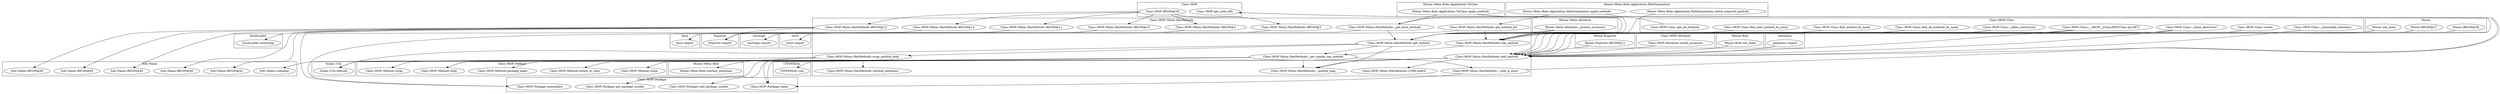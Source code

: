 digraph {
graph [overlap=false]
subgraph cluster_DynaLoader {
	label="DynaLoader";
	"DynaLoader::bootstrap";
}
subgraph cluster_warnings {
	label="warnings";
	"warnings::import";
}
subgraph cluster_base {
	label="base";
	"base::import";
}
subgraph cluster_Moose_Exporter {
	label="Moose::Exporter";
	"Moose::Exporter::BEGIN@11";
}
subgraph cluster_strict {
	label="strict";
	"strict::import";
}
subgraph cluster_Class_MOP_Class {
	label="Class::MOP::Class";
	"Class::MOP::Class::find_next_method_by_name";
	"Class::MOP::Class::find_all_methods_by_name";
	"Class::MOP::Class::__ANON__[Class/MOP/Class.pm:887]";
	"Class::MOP::Class::_inline_constructor";
	"Class::MOP::Class::find_method_by_name";
	"Class::MOP::Class::create";
	"Class::MOP::Class::_immutable_metaclass";
	"Class::MOP::Class::_inline_destructor";
	"Class::MOP::Class::get_all_methods";
}
subgraph cluster_Class_MOP {
	label="Class::MOP";
	"Class::MOP::BEGIN@18";
	"Class::MOP::get_code_info";
}
subgraph cluster_Class_MOP_Mixin_HasMethods {
	label="Class::MOP::Mixin::HasMethods";
	"Class::MOP::Mixin::HasMethods::BEGIN@14";
	"Class::MOP::Mixin::HasMethods::BEGIN@12";
	"Class::MOP::Mixin::HasMethods::CORE:match";
	"Class::MOP::Mixin::HasMethods::get_method";
	"Class::MOP::Mixin::HasMethods::_get_local_methods";
	"Class::MOP::Mixin::HasMethods::_code_is_mine";
	"Class::MOP::Mixin::HasMethods::has_method";
	"Class::MOP::Mixin::HasMethods::add_method";
	"Class::MOP::Mixin::HasMethods::BEGIN@4";
	"Class::MOP::Mixin::HasMethods::BEGIN@11";
	"Class::MOP::Mixin::HasMethods::get_method_list";
	"Class::MOP::Mixin::HasMethods::method_metaclass";
	"Class::MOP::Mixin::HasMethods::_get_maybe_raw_method";
	"Class::MOP::Mixin::HasMethods::BEGIN@3";
	"Class::MOP::Mixin::HasMethods::_method_map";
	"Class::MOP::Mixin::HasMethods::wrap_method_body";
	"Class::MOP::Mixin::HasMethods::BEGIN@10";
}
subgraph cluster_Moose_Meta_Role {
	label="Moose::Meta::Role";
	"Moose::Meta::Role::method_metaclass";
}
subgraph cluster_Moose {
	label="Moose";
	"Moose::BEGIN@27";
	"Moose::init_meta";
	"Moose::BEGIN@38";
}
subgraph cluster_Exporter {
	label="Exporter";
	"Exporter::import";
}
subgraph cluster_Moose_Meta_Role_Application_RoleSummation {
	label="Moose::Meta::Role::Application::RoleSummation";
	"Moose::Meta::Role::Application::RoleSummation::check_required_methods";
	"Moose::Meta::Role::Application::RoleSummation::apply_methods";
}
subgraph cluster_Class_MOP_Attribute {
	label="Class::MOP::Attribute";
	"Class::MOP::Attribute::install_accessors";
}
subgraph cluster_Moose_Role {
	label="Moose::Role";
	"Moose::Role::init_meta";
}
subgraph cluster_Sub_Name {
	label="Sub::Name";
	"Sub::Name::BEGIN@45";
	"Sub::Name::subname";
	"Sub::Name::BEGIN@44";
	"Sub::Name::BEGIN@42";
	"Sub::Name::BEGIN@49";
	"Sub::Name::BEGIN@50";
}
subgraph cluster_metaclass {
	label="metaclass";
	"metaclass::import";
}
subgraph cluster_Class_MOP_Package {
	label="Class::MOP::Package";
	"Class::MOP::Package::add_package_symbol";
	"Class::MOP::Package::namespace";
	"Class::MOP::Package::name";
	"Class::MOP::Package::get_package_symbol";
}
subgraph cluster_Scalar_Util {
	label="Scalar::Util";
	"Scalar::Util::blessed";
}
subgraph cluster_UNIVERSAL {
	label="UNIVERSAL";
	"UNIVERSAL::can";
}
subgraph cluster_Moose_Meta_Attribute {
	label="Moose::Meta::Attribute";
	"Moose::Meta::Attribute::_process_accessors";
}
subgraph cluster_Class_MOP_Method {
	label="Class::MOP::Method";
	"Class::MOP::Method::clone";
	"Class::MOP::Method::body";
	"Class::MOP::Method::attach_to_class";
	"Class::MOP::Method::wrap";
	"Class::MOP::Method::package_name";
}
subgraph cluster_Moose_Meta_Role_Application_ToClass {
	label="Moose::Meta::Role::Application::ToClass";
	"Moose::Meta::Role::Application::ToClass::apply_methods";
}
"Class::MOP::BEGIN@18" -> "Class::MOP::Mixin::HasMethods::BEGIN@14";
"Class::MOP::Mixin::HasMethods::add_method" -> "Class::MOP::Method::package_name";
"Class::MOP::Mixin::HasMethods::wrap_method_body" -> "Class::MOP::Method::wrap";
"Class::MOP::Mixin::HasMethods::BEGIN@12" -> "Exporter::import";
"Class::MOP::Mixin::HasMethods::BEGIN@11" -> "Exporter::import";
"Class::MOP::Mixin::HasMethods::BEGIN@10" -> "Exporter::import";
"Class::MOP::Mixin::HasMethods::wrap_method_body" -> "Class::MOP::Mixin::HasMethods::method_metaclass";
"Class::MOP::Mixin::HasMethods::_get_maybe_raw_method" -> "Scalar::Util::blessed";
"Class::MOP::Mixin::HasMethods::get_method" -> "Scalar::Util::blessed";
"Class::MOP::Mixin::HasMethods::add_method" -> "Scalar::Util::blessed";
"Class::MOP::Mixin::HasMethods::BEGIN@12" -> "Sub::Name::BEGIN@44";
"Class::MOP::Mixin::HasMethods::BEGIN@12" -> "Sub::Name::BEGIN@50";
"Moose::Meta::Role::Application::RoleSummation::check_required_methods" -> "Class::MOP::Mixin::HasMethods::has_method";
"Class::MOP::Mixin::HasMethods::get_method_list" -> "Class::MOP::Mixin::HasMethods::has_method";
"Moose::init_meta" -> "Class::MOP::Mixin::HasMethods::has_method";
"Class::MOP::Class::find_all_methods_by_name" -> "Class::MOP::Mixin::HasMethods::has_method";
"Class::MOP::Class::_inline_destructor" -> "Class::MOP::Mixin::HasMethods::has_method";
"Class::MOP::Class::_inline_constructor" -> "Class::MOP::Mixin::HasMethods::has_method";
"Moose::Meta::Attribute::_process_accessors" -> "Class::MOP::Mixin::HasMethods::has_method";
"Class::MOP::Mixin::HasMethods::add_method" -> "UNIVERSAL::can";
"Class::MOP::Mixin::HasMethods::BEGIN@14" -> "base::import";
"Class::MOP::Mixin::HasMethods::has_method" -> "Class::MOP::Mixin::HasMethods::_get_maybe_raw_method";
"Class::MOP::Mixin::HasMethods::get_method" -> "Class::MOP::Mixin::HasMethods::_get_maybe_raw_method";
"Class::MOP::Mixin::HasMethods::BEGIN@4" -> "warnings::import";
"Class::MOP::Mixin::HasMethods::_get_maybe_raw_method" -> "Class::MOP::Package::get_package_symbol";
"Class::MOP::Mixin::HasMethods::add_method" -> "Class::MOP::Mixin::HasMethods::_method_map";
"Class::MOP::Mixin::HasMethods::_get_maybe_raw_method" -> "Class::MOP::Mixin::HasMethods::_method_map";
"Class::MOP::Mixin::HasMethods::get_method" -> "Class::MOP::Mixin::HasMethods::_method_map";
"Class::MOP::Mixin::HasMethods::wrap_method_body" -> "Class::MOP::Package::name";
"Class::MOP::Mixin::HasMethods::_code_is_mine" -> "Class::MOP::Package::name";
"Class::MOP::Mixin::HasMethods::add_method" -> "Class::MOP::Package::name";
"Class::MOP::Mixin::HasMethods::BEGIN@12" -> "Sub::Name::BEGIN@45";
"Class::MOP::Mixin::HasMethods::add_method" -> "Class::MOP::Method::attach_to_class";
"Class::MOP::BEGIN@18" -> "Class::MOP::Mixin::HasMethods::BEGIN@3";
"Class::MOP::Mixin::HasMethods::BEGIN@3" -> "strict::import";
"Class::MOP::Mixin::HasMethods::_code_is_mine" -> "Class::MOP::get_code_info";
"Class::MOP::Mixin::HasMethods::add_method" -> "Class::MOP::get_code_info";
"Class::MOP::Mixin::HasMethods::get_method_list" -> "Class::MOP::Package::namespace";
"Class::MOP::Mixin::HasMethods::_get_local_methods" -> "Class::MOP::Package::namespace";
"Class::MOP::Mixin::HasMethods::add_method" -> "Class::MOP::Mixin::HasMethods::CORE:match";
"Moose::Meta::Role::Application::ToClass::apply_methods" -> "Class::MOP::Mixin::HasMethods::_get_local_methods";
"Class::MOP::Class::get_all_methods" -> "Class::MOP::Mixin::HasMethods::_get_local_methods";
"Class::MOP::Mixin::HasMethods::BEGIN@12" -> "DynaLoader::bootstrap";
"Class::MOP::Mixin::HasMethods::add_method" -> "Class::MOP::Method::clone";
"Class::MOP::BEGIN@18" -> "Class::MOP::Mixin::HasMethods::BEGIN@12";
"Moose::Meta::Role::Application::ToClass::apply_methods" -> "Class::MOP::Mixin::HasMethods::get_method";
"Class::MOP::Class::find_next_method_by_name" -> "Class::MOP::Mixin::HasMethods::get_method";
"Class::MOP::Class::find_all_methods_by_name" -> "Class::MOP::Mixin::HasMethods::get_method";
"Class::MOP::Class::__ANON__[Class/MOP/Class.pm:887]" -> "Class::MOP::Mixin::HasMethods::get_method";
"Class::MOP::Mixin::HasMethods::_get_local_methods" -> "Class::MOP::Mixin::HasMethods::get_method";
"Moose::Meta::Attribute::_process_accessors" -> "Class::MOP::Mixin::HasMethods::get_method";
"Class::MOP::Class::find_method_by_name" -> "Class::MOP::Mixin::HasMethods::get_method";
"Moose::Meta::Role::Application::RoleSummation::apply_methods" -> "Class::MOP::Mixin::HasMethods::get_method";
"Class::MOP::Mixin::HasMethods::add_method" -> "Sub::Name::subname";
"Moose::Meta::Role::Application::RoleSummation::apply_methods" -> "Class::MOP::Mixin::HasMethods::get_method_list";
"Class::MOP::Mixin::HasMethods::wrap_method_body" -> "Moose::Meta::Role::method_metaclass";
"Class::MOP::BEGIN@18" -> "Class::MOP::Mixin::HasMethods::BEGIN@11";
"Class::MOP::Mixin::HasMethods::BEGIN@12" -> "Sub::Name::BEGIN@49";
"Class::MOP::BEGIN@18" -> "Class::MOP::Mixin::HasMethods::BEGIN@4";
"Class::MOP::Mixin::HasMethods::BEGIN@12" -> "Sub::Name::BEGIN@42";
"Class::MOP::Mixin::HasMethods::_get_maybe_raw_method" -> "Class::MOP::Mixin::HasMethods::_code_is_mine";
"Class::MOP::Mixin::HasMethods::add_method" -> "Class::MOP::Package::add_package_symbol";
"Moose::BEGIN@27" -> "Class::MOP::Mixin::HasMethods::add_method";
"Moose::Exporter::BEGIN@11" -> "Class::MOP::Mixin::HasMethods::add_method";
"Moose::Meta::Role::Application::ToClass::apply_methods" -> "Class::MOP::Mixin::HasMethods::add_method";
"Moose::init_meta" -> "Class::MOP::Mixin::HasMethods::add_method";
"Class::MOP::Attribute::install_accessors" -> "Class::MOP::Mixin::HasMethods::add_method";
"Class::MOP::Class::__ANON__[Class/MOP/Class.pm:887]" -> "Class::MOP::Mixin::HasMethods::add_method";
"Class::MOP::Class::_inline_constructor" -> "Class::MOP::Mixin::HasMethods::add_method";
"Moose::BEGIN@38" -> "Class::MOP::Mixin::HasMethods::add_method";
"metaclass::import" -> "Class::MOP::Mixin::HasMethods::add_method";
"Class::MOP::Class::create" -> "Class::MOP::Mixin::HasMethods::add_method";
"Class::MOP::Class::_immutable_metaclass" -> "Class::MOP::Mixin::HasMethods::add_method";
"Class::MOP::Class::_inline_destructor" -> "Class::MOP::Mixin::HasMethods::add_method";
"Moose::Role::init_meta" -> "Class::MOP::Mixin::HasMethods::add_method";
"Class::MOP::Mixin::HasMethods::get_method" -> "Class::MOP::Mixin::HasMethods::wrap_method_body";
"Class::MOP::BEGIN@18" -> "Class::MOP::Mixin::HasMethods::BEGIN@10";
"Class::MOP::Mixin::HasMethods::add_method" -> "Class::MOP::Method::body";
"Class::MOP::Mixin::HasMethods::_get_maybe_raw_method" -> "Class::MOP::Method::body";
}
